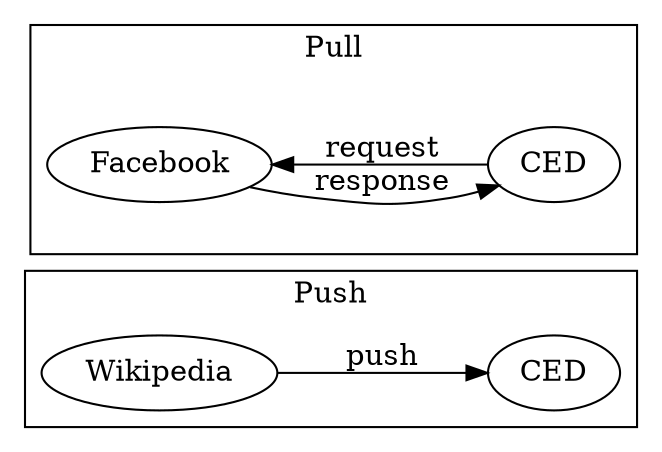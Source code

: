 digraph pushpull {
  rankdir="LR";

  Wikipedia [label="Wikipedia"];
  Facebook [label="Facebook"];
  CED_push [label="CED"];
  CED_pull [label="CED"];

  subgraph cluster_push {
    label="Push";

    Wikipedia -> CED_push [label="push"];
  }

  subgraph cluster_pull {
    label="Pull";
    Facebook -> CED_pull [label="response"];
    CED_pull -> Facebook [label="request"];
  }
}